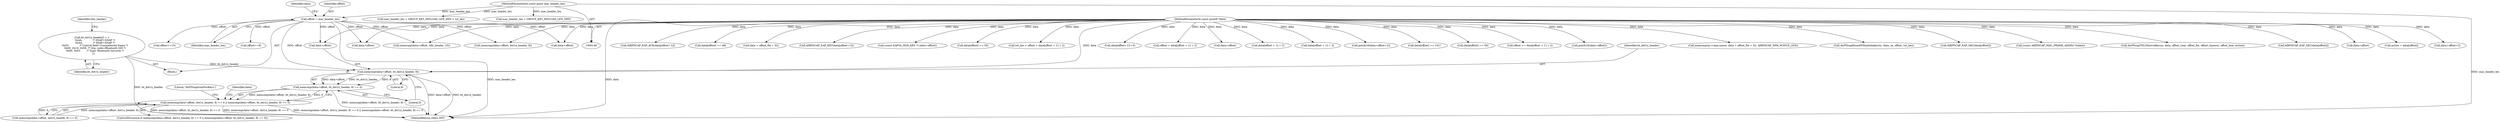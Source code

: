 digraph "0_wireshark_9b0b20b8d5f8c9f7839d58ff6c5900f7e19283b4@API" {
"1000188" [label="(Call,memcmp(data+offset, bt_dot1x_header, 8))"];
"1000148" [label="(MethodParameterIn,const guint8 *data)"];
"1000174" [label="(Call,offset = mac_header_len)"];
"1000149" [label="(MethodParameterIn,const guint mac_header_len)"];
"1000165" [label="(Call,bt_dot1x_header[] = {\n        0xAA,             /* DSAP=SNAP */\n        0xAA,             /* SSAP=SNAP */\n        0x03,             /* Control field=Unnumbered frame */\n        0x00, 0x19, 0x58, /* Org. code=Bluetooth SIG */\n        0x00, 0x03        /* Type: Bluetooth Security */\n    })"];
"1000187" [label="(Call,memcmp(data+offset, bt_dot1x_header, 8) == 0)"];
"1000178" [label="(Call,memcmp(data+offset, dot1x_header, 8) == 0 || memcmp(data+offset, bt_dot1x_header, 8) == 0)"];
"1000204" [label="(Call,data[offset+1]!=3)"];
"1000596" [label="(Call,offset + data[offset + 1] + 2)"];
"1000526" [label="(Call,data+offset)"];
"1000177" [label="(ControlStructure,if (memcmp(data+offset, dot1x_header, 8) == 0 || memcmp(data+offset, bt_dot1x_header, 8) == 0))"];
"1000194" [label="(Literal,0)"];
"1000610" [label="(Call,data[offset + 1] + 2)"];
"1000192" [label="(Identifier,bt_dot1x_header)"];
"1000598" [label="(Call,data[offset + 1] + 2)"];
"1000220" [label="(Call,pntoh16(data+offset+2))"];
"1000584" [label="(Call,data[offset] == 101)"];
"1000573" [label="(Call,data[offset] == 56)"];
"1000200" [label="(Call,offset+=8)"];
"1000608" [label="(Call,offset += data[offset + 1] + 2)"];
"1000525" [label="(Call,pntoh16(data+offset))"];
"1000714" [label="(Call,memcmp(sa->wpa.nonce, data + offset_fte + 52, AIRPDCAP_WPA_NONCE_LEN))"];
"1000152" [label="(Block,)"];
"1000166" [label="(Identifier,bt_dot1x_header)"];
"1000182" [label="(Identifier,data)"];
"1000174" [label="(Call,offset = mac_header_len)"];
"1000292" [label="(Call,AirPDcapRsna4WHandshake(ctx, data, sa, offset, tot_len))"];
"1000335" [label="(Call,AIRPDCAP_EAP_MIC(data[offset]))"];
"1000377" [label="(Call,(const AIRPDCAP_MAC_FRAME_ADDR4 *)(data))"];
"1000755" [label="(Call,AirPDcapTDLSDeriveKey(sa, data, offset_rsne, offset_fte, offset_timeout, offset_link, action))"];
"1000187" [label="(Call,memcmp(data+offset, bt_dot1x_header, 8) == 0)"];
"1000197" [label="(Literal,\"AirPDcapScanForKeys\")"];
"1000341" [label="(Call,AIRPDCAP_EAP_SEC(data[offset]))"];
"1000178" [label="(Call,memcmp(data+offset, dot1x_header, 8) == 0 || memcmp(data+offset, bt_dot1x_header, 8) == 0)"];
"1000248" [label="(Call,data+offset)"];
"1000468" [label="(Identifier,data)"];
"1000501" [label="(Call,action = data[offset])"];
"1000498" [label="(Call,offset+=10)"];
"1000302" [label="(Call,mac_header_len + GROUP_KEY_PAYLOAD_LEN_MIN > tot_len)"];
"1000189" [label="(Call,data+offset)"];
"1000466" [label="(Call,memcmp(data+offset, tdls_header, 10))"];
"1000176" [label="(Identifier,mac_header_len)"];
"1000221" [label="(Call,data+offset+2)"];
"1000326" [label="(Call,AIRPDCAP_EAP_ACK(data[offset+1]))"];
"1000175" [label="(Identifier,offset)"];
"1000148" [label="(MethodParameterIn,const guint8 *data)"];
"1000180" [label="(Call,memcmp(data+offset, dot1x_header, 8))"];
"1000551" [label="(Call,data[offset] == 48)"];
"1000149" [label="(MethodParameterIn,const guint mac_header_len)"];
"1000303" [label="(Call,mac_header_len + GROUP_KEY_PAYLOAD_LEN_MIN)"];
"1000720" [label="(Call,data + offset_fte + 52)"];
"1000317" [label="(Call,AIRPDCAP_EAP_KEY(data[offset+1]))"];
"1000467" [label="(Call,data+offset)"];
"1000188" [label="(Call,memcmp(data+offset, bt_dot1x_header, 8))"];
"1000779" [label="(MethodReturn,static INT)"];
"1000246" [label="(Call,(const EAPOL_RSN_KEY *) (data+offset))"];
"1000562" [label="(Call,data[offset] == 55)"];
"1000179" [label="(Call,memcmp(data+offset, dot1x_header, 8) == 0)"];
"1000193" [label="(Literal,8)"];
"1000181" [label="(Call,data+offset)"];
"1000594" [label="(Call,tot_len < offset + data[offset + 1] + 2)"];
"1000169" [label="(Identifier,tdls_header)"];
"1000165" [label="(Call,bt_dot1x_header[] = {\n        0xAA,             /* DSAP=SNAP */\n        0xAA,             /* SSAP=SNAP */\n        0x03,             /* Control field=Unnumbered frame */\n        0x00, 0x19, 0x58, /* Org. code=Bluetooth SIG */\n        0x00, 0x03        /* Type: Bluetooth Security */\n    })"];
"1000188" -> "1000187"  [label="AST: "];
"1000188" -> "1000193"  [label="CFG: "];
"1000189" -> "1000188"  [label="AST: "];
"1000192" -> "1000188"  [label="AST: "];
"1000193" -> "1000188"  [label="AST: "];
"1000194" -> "1000188"  [label="CFG: "];
"1000188" -> "1000779"  [label="DDG: data+offset"];
"1000188" -> "1000779"  [label="DDG: bt_dot1x_header"];
"1000188" -> "1000187"  [label="DDG: data+offset"];
"1000188" -> "1000187"  [label="DDG: bt_dot1x_header"];
"1000188" -> "1000187"  [label="DDG: 8"];
"1000148" -> "1000188"  [label="DDG: data"];
"1000174" -> "1000188"  [label="DDG: offset"];
"1000165" -> "1000188"  [label="DDG: bt_dot1x_header"];
"1000148" -> "1000146"  [label="AST: "];
"1000148" -> "1000779"  [label="DDG: data"];
"1000148" -> "1000180"  [label="DDG: data"];
"1000148" -> "1000181"  [label="DDG: data"];
"1000148" -> "1000189"  [label="DDG: data"];
"1000148" -> "1000204"  [label="DDG: data"];
"1000148" -> "1000220"  [label="DDG: data"];
"1000148" -> "1000221"  [label="DDG: data"];
"1000148" -> "1000246"  [label="DDG: data"];
"1000148" -> "1000248"  [label="DDG: data"];
"1000148" -> "1000292"  [label="DDG: data"];
"1000148" -> "1000317"  [label="DDG: data"];
"1000148" -> "1000326"  [label="DDG: data"];
"1000148" -> "1000335"  [label="DDG: data"];
"1000148" -> "1000341"  [label="DDG: data"];
"1000148" -> "1000377"  [label="DDG: data"];
"1000148" -> "1000466"  [label="DDG: data"];
"1000148" -> "1000467"  [label="DDG: data"];
"1000148" -> "1000501"  [label="DDG: data"];
"1000148" -> "1000525"  [label="DDG: data"];
"1000148" -> "1000526"  [label="DDG: data"];
"1000148" -> "1000551"  [label="DDG: data"];
"1000148" -> "1000562"  [label="DDG: data"];
"1000148" -> "1000573"  [label="DDG: data"];
"1000148" -> "1000584"  [label="DDG: data"];
"1000148" -> "1000594"  [label="DDG: data"];
"1000148" -> "1000596"  [label="DDG: data"];
"1000148" -> "1000598"  [label="DDG: data"];
"1000148" -> "1000608"  [label="DDG: data"];
"1000148" -> "1000610"  [label="DDG: data"];
"1000148" -> "1000714"  [label="DDG: data"];
"1000148" -> "1000720"  [label="DDG: data"];
"1000148" -> "1000755"  [label="DDG: data"];
"1000174" -> "1000152"  [label="AST: "];
"1000174" -> "1000176"  [label="CFG: "];
"1000175" -> "1000174"  [label="AST: "];
"1000176" -> "1000174"  [label="AST: "];
"1000182" -> "1000174"  [label="CFG: "];
"1000174" -> "1000779"  [label="DDG: mac_header_len"];
"1000149" -> "1000174"  [label="DDG: mac_header_len"];
"1000174" -> "1000180"  [label="DDG: offset"];
"1000174" -> "1000181"  [label="DDG: offset"];
"1000174" -> "1000189"  [label="DDG: offset"];
"1000174" -> "1000200"  [label="DDG: offset"];
"1000174" -> "1000466"  [label="DDG: offset"];
"1000174" -> "1000467"  [label="DDG: offset"];
"1000174" -> "1000498"  [label="DDG: offset"];
"1000149" -> "1000146"  [label="AST: "];
"1000149" -> "1000779"  [label="DDG: mac_header_len"];
"1000149" -> "1000302"  [label="DDG: mac_header_len"];
"1000149" -> "1000303"  [label="DDG: mac_header_len"];
"1000165" -> "1000152"  [label="AST: "];
"1000165" -> "1000166"  [label="CFG: "];
"1000166" -> "1000165"  [label="AST: "];
"1000169" -> "1000165"  [label="CFG: "];
"1000165" -> "1000779"  [label="DDG: bt_dot1x_header"];
"1000187" -> "1000178"  [label="AST: "];
"1000187" -> "1000194"  [label="CFG: "];
"1000194" -> "1000187"  [label="AST: "];
"1000178" -> "1000187"  [label="CFG: "];
"1000187" -> "1000779"  [label="DDG: memcmp(data+offset, bt_dot1x_header, 8)"];
"1000187" -> "1000178"  [label="DDG: memcmp(data+offset, bt_dot1x_header, 8)"];
"1000187" -> "1000178"  [label="DDG: 0"];
"1000178" -> "1000177"  [label="AST: "];
"1000178" -> "1000179"  [label="CFG: "];
"1000179" -> "1000178"  [label="AST: "];
"1000197" -> "1000178"  [label="CFG: "];
"1000468" -> "1000178"  [label="CFG: "];
"1000178" -> "1000779"  [label="DDG: memcmp(data+offset, dot1x_header, 8) == 0 || memcmp(data+offset, bt_dot1x_header, 8) == 0"];
"1000178" -> "1000779"  [label="DDG: memcmp(data+offset, bt_dot1x_header, 8) == 0"];
"1000178" -> "1000779"  [label="DDG: memcmp(data+offset, dot1x_header, 8) == 0"];
"1000179" -> "1000178"  [label="DDG: memcmp(data+offset, dot1x_header, 8)"];
"1000179" -> "1000178"  [label="DDG: 0"];
}
